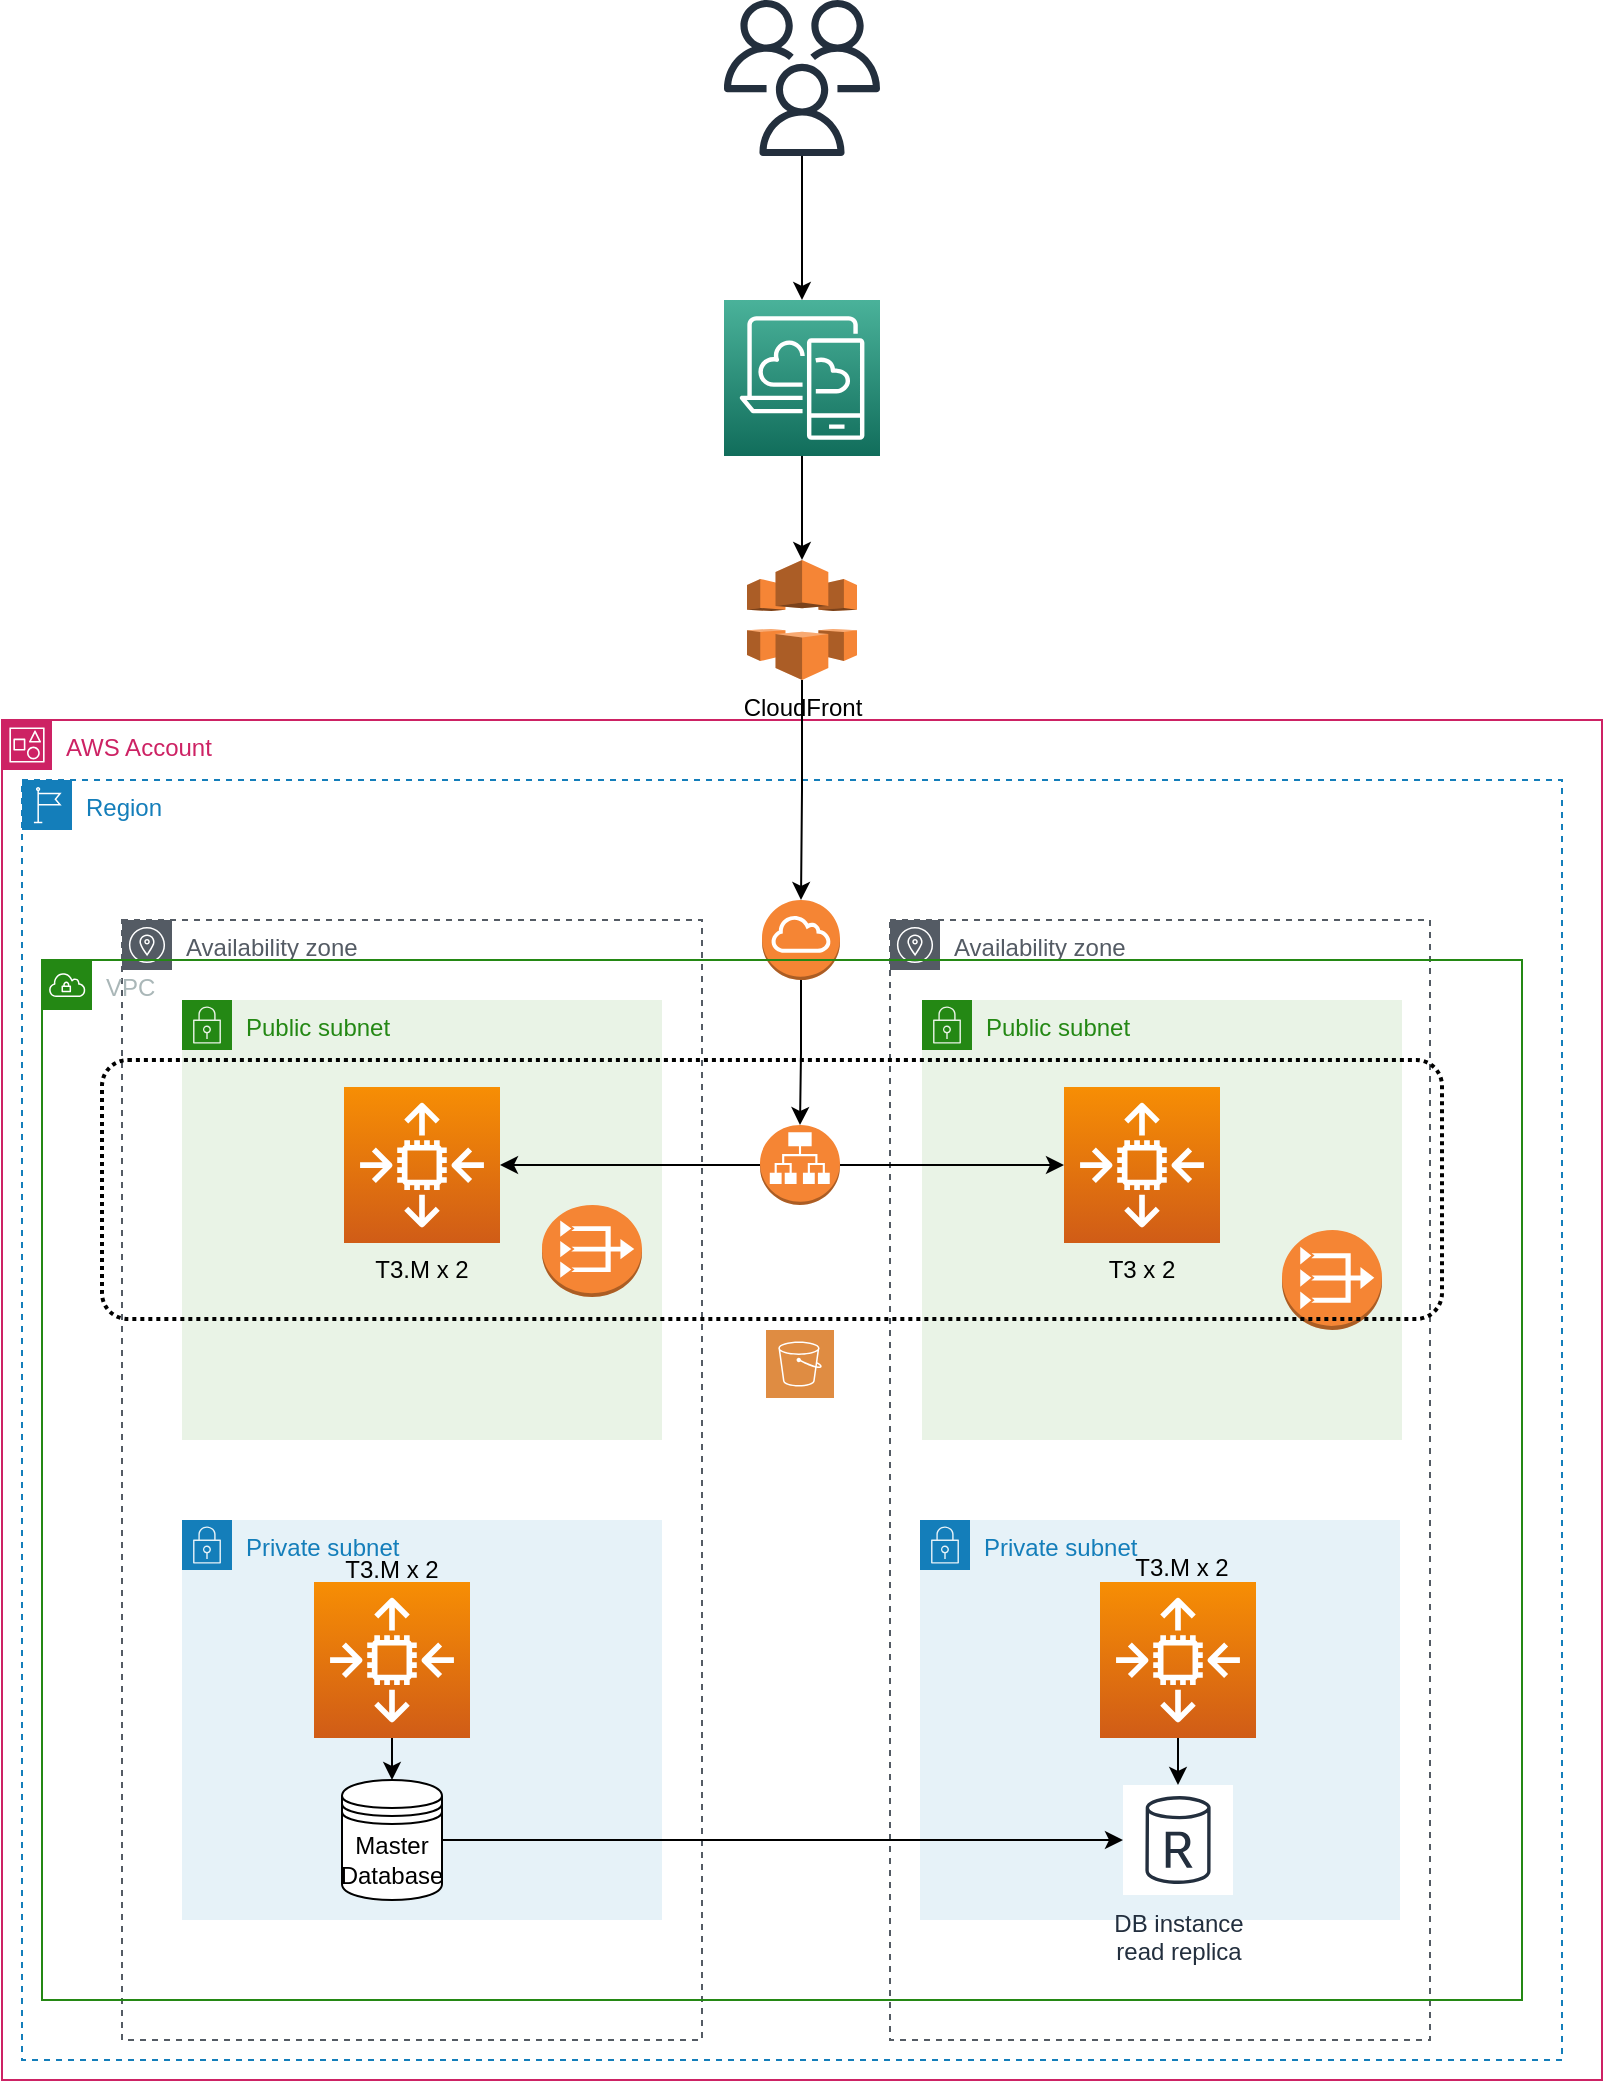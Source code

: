 <mxfile version="20.3.7" type="github">
  <diagram id="apZXv9KYR27fRoOn6EyO" name="Page-1">
    <mxGraphModel dx="1536" dy="1961" grid="1" gridSize="10" guides="1" tooltips="1" connect="1" arrows="1" fold="1" page="1" pageScale="1" pageWidth="850" pageHeight="1100" math="0" shadow="0">
      <root>
        <mxCell id="0" />
        <mxCell id="1" parent="0" />
        <mxCell id="sRFoW2Q1E6vJ9wMTpfTS-27" value="Region" style="points=[[0,0],[0.25,0],[0.5,0],[0.75,0],[1,0],[1,0.25],[1,0.5],[1,0.75],[1,1],[0.75,1],[0.5,1],[0.25,1],[0,1],[0,0.75],[0,0.5],[0,0.25]];outlineConnect=0;gradientColor=none;html=1;whiteSpace=wrap;fontSize=12;fontStyle=0;container=1;pointerEvents=0;collapsible=0;recursiveResize=0;shape=mxgraph.aws4.group;grIcon=mxgraph.aws4.group_region;strokeColor=#147EBA;fillColor=none;verticalAlign=top;align=left;spacingLeft=30;fontColor=#147EBA;dashed=1;" vertex="1" parent="1">
          <mxGeometry x="50" y="110" width="770" height="640" as="geometry" />
        </mxCell>
        <mxCell id="sRFoW2Q1E6vJ9wMTpfTS-7" value="Public subnet" style="points=[[0,0],[0.25,0],[0.5,0],[0.75,0],[1,0],[1,0.25],[1,0.5],[1,0.75],[1,1],[0.75,1],[0.5,1],[0.25,1],[0,1],[0,0.75],[0,0.5],[0,0.25]];outlineConnect=0;gradientColor=none;html=1;whiteSpace=wrap;fontSize=12;fontStyle=0;container=1;pointerEvents=0;collapsible=0;recursiveResize=0;shape=mxgraph.aws4.group;grIcon=mxgraph.aws4.group_security_group;grStroke=0;strokeColor=#248814;fillColor=#E9F3E6;verticalAlign=top;align=left;spacingLeft=30;fontColor=#248814;dashed=0;" vertex="1" parent="sRFoW2Q1E6vJ9wMTpfTS-27">
          <mxGeometry x="450" y="110" width="240" height="220" as="geometry" />
        </mxCell>
        <mxCell id="sRFoW2Q1E6vJ9wMTpfTS-28" value="Private subnet" style="points=[[0,0],[0.25,0],[0.5,0],[0.75,0],[1,0],[1,0.25],[1,0.5],[1,0.75],[1,1],[0.75,1],[0.5,1],[0.25,1],[0,1],[0,0.75],[0,0.5],[0,0.25]];outlineConnect=0;gradientColor=none;html=1;whiteSpace=wrap;fontSize=12;fontStyle=0;container=1;pointerEvents=0;collapsible=0;recursiveResize=0;shape=mxgraph.aws4.group;grIcon=mxgraph.aws4.group_security_group;grStroke=0;strokeColor=#147EBA;fillColor=#E6F2F8;verticalAlign=top;align=left;spacingLeft=30;fontColor=#147EBA;dashed=0;" vertex="1" parent="sRFoW2Q1E6vJ9wMTpfTS-27">
          <mxGeometry x="80" y="370" width="240" height="200" as="geometry" />
        </mxCell>
        <mxCell id="sRFoW2Q1E6vJ9wMTpfTS-2" value="AWS Account" style="points=[[0,0],[0.25,0],[0.5,0],[0.75,0],[1,0],[1,0.25],[1,0.5],[1,0.75],[1,1],[0.75,1],[0.5,1],[0.25,1],[0,1],[0,0.75],[0,0.5],[0,0.25]];outlineConnect=0;gradientColor=none;html=1;whiteSpace=wrap;fontSize=12;fontStyle=0;container=1;pointerEvents=0;collapsible=0;recursiveResize=0;shape=mxgraph.aws4.group;grIcon=mxgraph.aws4.group_account;strokeColor=#CD2264;fillColor=none;verticalAlign=top;align=left;spacingLeft=30;fontColor=#CD2264;dashed=0;" vertex="1" parent="sRFoW2Q1E6vJ9wMTpfTS-27">
          <mxGeometry x="-10" y="-30" width="800" height="680" as="geometry" />
        </mxCell>
        <mxCell id="sRFoW2Q1E6vJ9wMTpfTS-4" value="Availability zone" style="sketch=0;outlineConnect=0;gradientColor=none;html=1;whiteSpace=wrap;fontSize=12;fontStyle=0;shape=mxgraph.aws4.group;grIcon=mxgraph.aws4.group_availability_zone;strokeColor=#545B64;fillColor=none;verticalAlign=top;align=left;spacingLeft=30;fontColor=#545B64;dashed=1;" vertex="1" parent="sRFoW2Q1E6vJ9wMTpfTS-2">
          <mxGeometry x="444" y="100" width="270" height="560" as="geometry" />
        </mxCell>
        <mxCell id="sRFoW2Q1E6vJ9wMTpfTS-8" value="Private subnet" style="points=[[0,0],[0.25,0],[0.5,0],[0.75,0],[1,0],[1,0.25],[1,0.5],[1,0.75],[1,1],[0.75,1],[0.5,1],[0.25,1],[0,1],[0,0.75],[0,0.5],[0,0.25]];outlineConnect=0;gradientColor=none;html=1;whiteSpace=wrap;fontSize=12;fontStyle=0;container=1;pointerEvents=0;collapsible=0;recursiveResize=0;shape=mxgraph.aws4.group;grIcon=mxgraph.aws4.group_security_group;grStroke=0;strokeColor=#147EBA;fillColor=#E6F2F8;verticalAlign=top;align=left;spacingLeft=30;fontColor=#147EBA;dashed=0;" vertex="1" parent="sRFoW2Q1E6vJ9wMTpfTS-2">
          <mxGeometry x="459" y="400" width="240" height="200" as="geometry" />
        </mxCell>
        <mxCell id="sRFoW2Q1E6vJ9wMTpfTS-36" value="" style="sketch=0;points=[[0,0,0],[0.25,0,0],[0.5,0,0],[0.75,0,0],[1,0,0],[0,1,0],[0.25,1,0],[0.5,1,0],[0.75,1,0],[1,1,0],[0,0.25,0],[0,0.5,0],[0,0.75,0],[1,0.25,0],[1,0.5,0],[1,0.75,0]];outlineConnect=0;fontColor=#232F3E;gradientColor=#F78E04;gradientDirection=north;fillColor=#D05C17;strokeColor=#ffffff;dashed=0;verticalLabelPosition=bottom;verticalAlign=top;align=center;html=1;fontSize=12;fontStyle=0;aspect=fixed;shape=mxgraph.aws4.resourceIcon;resIcon=mxgraph.aws4.auto_scaling2;" vertex="1" parent="sRFoW2Q1E6vJ9wMTpfTS-8">
          <mxGeometry x="90" y="31" width="78" height="78" as="geometry" />
        </mxCell>
        <mxCell id="sRFoW2Q1E6vJ9wMTpfTS-20" value="DB instance&#xa;read replica" style="sketch=0;outlineConnect=0;fontColor=#232F3E;gradientColor=none;strokeColor=#232F3E;fillColor=#ffffff;dashed=0;verticalLabelPosition=bottom;verticalAlign=top;align=center;html=1;fontSize=12;fontStyle=0;aspect=fixed;shape=mxgraph.aws4.resourceIcon;resIcon=mxgraph.aws4.db_instance_read_replica;" vertex="1" parent="sRFoW2Q1E6vJ9wMTpfTS-8">
          <mxGeometry x="101.5" y="132.5" width="55" height="55" as="geometry" />
        </mxCell>
        <mxCell id="sRFoW2Q1E6vJ9wMTpfTS-38" value="" style="edgeStyle=orthogonalEdgeStyle;rounded=0;orthogonalLoop=1;jettySize=auto;html=1;" edge="1" parent="sRFoW2Q1E6vJ9wMTpfTS-8" source="sRFoW2Q1E6vJ9wMTpfTS-36" target="sRFoW2Q1E6vJ9wMTpfTS-20">
          <mxGeometry relative="1" as="geometry" />
        </mxCell>
        <mxCell id="sRFoW2Q1E6vJ9wMTpfTS-6" value="Public subnet" style="points=[[0,0],[0.25,0],[0.5,0],[0.75,0],[1,0],[1,0.25],[1,0.5],[1,0.75],[1,1],[0.75,1],[0.5,1],[0.25,1],[0,1],[0,0.75],[0,0.5],[0,0.25]];outlineConnect=0;gradientColor=none;html=1;whiteSpace=wrap;fontSize=12;fontStyle=0;container=1;pointerEvents=0;collapsible=0;recursiveResize=0;shape=mxgraph.aws4.group;grIcon=mxgraph.aws4.group_security_group;grStroke=0;strokeColor=#248814;fillColor=#E9F3E6;verticalAlign=top;align=left;spacingLeft=30;fontColor=#248814;dashed=0;" vertex="1" parent="sRFoW2Q1E6vJ9wMTpfTS-2">
          <mxGeometry x="90" y="140" width="240" height="220" as="geometry" />
        </mxCell>
        <mxCell id="sRFoW2Q1E6vJ9wMTpfTS-33" value="" style="sketch=0;points=[[0,0,0],[0.25,0,0],[0.5,0,0],[0.75,0,0],[1,0,0],[0,1,0],[0.25,1,0],[0.5,1,0],[0.75,1,0],[1,1,0],[0,0.25,0],[0,0.5,0],[0,0.75,0],[1,0.25,0],[1,0.5,0],[1,0.75,0]];outlineConnect=0;fontColor=#232F3E;gradientColor=#F78E04;gradientDirection=north;fillColor=#D05C17;strokeColor=#ffffff;dashed=0;verticalLabelPosition=bottom;verticalAlign=top;align=center;html=1;fontSize=12;fontStyle=0;aspect=fixed;shape=mxgraph.aws4.resourceIcon;resIcon=mxgraph.aws4.auto_scaling2;" vertex="1" parent="sRFoW2Q1E6vJ9wMTpfTS-6">
          <mxGeometry x="81" y="43.5" width="78" height="78" as="geometry" />
        </mxCell>
        <mxCell id="sRFoW2Q1E6vJ9wMTpfTS-3" value="Availability zone" style="sketch=0;outlineConnect=0;gradientColor=none;html=1;whiteSpace=wrap;fontSize=12;fontStyle=0;shape=mxgraph.aws4.group;grIcon=mxgraph.aws4.group_availability_zone;strokeColor=#545B64;fillColor=none;verticalAlign=top;align=left;spacingLeft=30;fontColor=#545B64;dashed=1;" vertex="1" parent="sRFoW2Q1E6vJ9wMTpfTS-2">
          <mxGeometry x="60" y="100" width="290" height="560" as="geometry" />
        </mxCell>
        <mxCell id="sRFoW2Q1E6vJ9wMTpfTS-26" value="" style="edgeStyle=orthogonalEdgeStyle;rounded=0;orthogonalLoop=1;jettySize=auto;html=1;" edge="1" parent="sRFoW2Q1E6vJ9wMTpfTS-2" source="sRFoW2Q1E6vJ9wMTpfTS-19" target="sRFoW2Q1E6vJ9wMTpfTS-20">
          <mxGeometry relative="1" as="geometry" />
        </mxCell>
        <mxCell id="sRFoW2Q1E6vJ9wMTpfTS-19" value="Master&lt;br&gt;Database" style="shape=datastore;whiteSpace=wrap;html=1;" vertex="1" parent="sRFoW2Q1E6vJ9wMTpfTS-2">
          <mxGeometry x="170" y="530" width="50" height="60" as="geometry" />
        </mxCell>
        <mxCell id="sRFoW2Q1E6vJ9wMTpfTS-37" value="" style="edgeStyle=orthogonalEdgeStyle;rounded=0;orthogonalLoop=1;jettySize=auto;html=1;" edge="1" parent="sRFoW2Q1E6vJ9wMTpfTS-2" source="sRFoW2Q1E6vJ9wMTpfTS-35" target="sRFoW2Q1E6vJ9wMTpfTS-19">
          <mxGeometry relative="1" as="geometry" />
        </mxCell>
        <mxCell id="sRFoW2Q1E6vJ9wMTpfTS-34" value="" style="sketch=0;points=[[0,0,0],[0.25,0,0],[0.5,0,0],[0.75,0,0],[1,0,0],[0,1,0],[0.25,1,0],[0.5,1,0],[0.75,1,0],[1,1,0],[0,0.25,0],[0,0.5,0],[0,0.75,0],[1,0.25,0],[1,0.5,0],[1,0.75,0]];outlineConnect=0;fontColor=#232F3E;gradientColor=#F78E04;gradientDirection=north;fillColor=#D05C17;strokeColor=#ffffff;dashed=0;verticalLabelPosition=bottom;verticalAlign=top;align=center;html=1;fontSize=12;fontStyle=0;aspect=fixed;shape=mxgraph.aws4.resourceIcon;resIcon=mxgraph.aws4.auto_scaling2;" vertex="1" parent="sRFoW2Q1E6vJ9wMTpfTS-2">
          <mxGeometry x="531" y="183.5" width="78" height="78" as="geometry" />
        </mxCell>
        <mxCell id="sRFoW2Q1E6vJ9wMTpfTS-11" value="" style="outlineConnect=0;dashed=0;verticalLabelPosition=bottom;verticalAlign=top;align=center;html=1;shape=mxgraph.aws3.vpc_nat_gateway;fillColor=#F58534;gradientColor=none;" vertex="1" parent="sRFoW2Q1E6vJ9wMTpfTS-2">
          <mxGeometry x="270" y="242.5" width="50" height="46" as="geometry" />
        </mxCell>
        <mxCell id="sRFoW2Q1E6vJ9wMTpfTS-35" value="" style="sketch=0;points=[[0,0,0],[0.25,0,0],[0.5,0,0],[0.75,0,0],[1,0,0],[0,1,0],[0.25,1,0],[0.5,1,0],[0.75,1,0],[1,1,0],[0,0.25,0],[0,0.5,0],[0,0.75,0],[1,0.25,0],[1,0.5,0],[1,0.75,0]];outlineConnect=0;fontColor=#232F3E;gradientColor=#F78E04;gradientDirection=north;fillColor=#D05C17;strokeColor=#ffffff;dashed=0;verticalLabelPosition=bottom;verticalAlign=top;align=center;html=1;fontSize=12;fontStyle=0;aspect=fixed;shape=mxgraph.aws4.resourceIcon;resIcon=mxgraph.aws4.auto_scaling2;" vertex="1" parent="sRFoW2Q1E6vJ9wMTpfTS-2">
          <mxGeometry x="156" y="431" width="78" height="78" as="geometry" />
        </mxCell>
        <mxCell id="sRFoW2Q1E6vJ9wMTpfTS-21" value="" style="outlineConnect=0;dashed=0;verticalLabelPosition=bottom;verticalAlign=top;align=center;html=1;shape=mxgraph.aws3.application_load_balancer;fillColor=#F58534;gradientColor=none;" vertex="1" parent="sRFoW2Q1E6vJ9wMTpfTS-2">
          <mxGeometry x="379" y="202.5" width="40" height="40" as="geometry" />
        </mxCell>
        <mxCell id="sRFoW2Q1E6vJ9wMTpfTS-24" value="" style="edgeStyle=orthogonalEdgeStyle;rounded=0;orthogonalLoop=1;jettySize=auto;html=1;entryX=0;entryY=0.5;entryDx=0;entryDy=0;entryPerimeter=0;" edge="1" parent="sRFoW2Q1E6vJ9wMTpfTS-2" source="sRFoW2Q1E6vJ9wMTpfTS-21" target="sRFoW2Q1E6vJ9wMTpfTS-34">
          <mxGeometry relative="1" as="geometry" />
        </mxCell>
        <mxCell id="sRFoW2Q1E6vJ9wMTpfTS-25" value="" style="edgeStyle=orthogonalEdgeStyle;rounded=0;orthogonalLoop=1;jettySize=auto;html=1;entryX=1;entryY=0.5;entryDx=0;entryDy=0;entryPerimeter=0;" edge="1" parent="sRFoW2Q1E6vJ9wMTpfTS-2" source="sRFoW2Q1E6vJ9wMTpfTS-21" target="sRFoW2Q1E6vJ9wMTpfTS-33">
          <mxGeometry relative="1" as="geometry">
            <mxPoint x="240" y="223" as="targetPoint" />
            <Array as="points">
              <mxPoint x="360" y="222" />
              <mxPoint x="360" y="222" />
            </Array>
          </mxGeometry>
        </mxCell>
        <mxCell id="sRFoW2Q1E6vJ9wMTpfTS-14" value="" style="sketch=0;pointerEvents=1;shadow=0;dashed=0;html=1;strokeColor=none;fillColor=#DF8C42;labelPosition=center;verticalLabelPosition=bottom;verticalAlign=top;align=center;outlineConnect=0;shape=mxgraph.veeam2.aws_s3;" vertex="1" parent="sRFoW2Q1E6vJ9wMTpfTS-2">
          <mxGeometry x="382" y="305" width="34" height="34" as="geometry" />
        </mxCell>
        <mxCell id="sRFoW2Q1E6vJ9wMTpfTS-45" value="" style="outlineConnect=0;dashed=0;verticalLabelPosition=bottom;verticalAlign=top;align=center;html=1;shape=mxgraph.aws3.vpc_nat_gateway;fillColor=#F58534;gradientColor=none;" vertex="1" parent="sRFoW2Q1E6vJ9wMTpfTS-2">
          <mxGeometry x="640" y="255" width="50" height="50" as="geometry" />
        </mxCell>
        <mxCell id="sRFoW2Q1E6vJ9wMTpfTS-50" value="T3.M x 2" style="text;html=1;strokeColor=none;fillColor=none;align=center;verticalAlign=middle;whiteSpace=wrap;rounded=0;" vertex="1" parent="sRFoW2Q1E6vJ9wMTpfTS-2">
          <mxGeometry x="165" y="410" width="60" height="30" as="geometry" />
        </mxCell>
        <mxCell id="sRFoW2Q1E6vJ9wMTpfTS-51" value="T3.M x 2" style="text;html=1;strokeColor=none;fillColor=none;align=center;verticalAlign=middle;whiteSpace=wrap;rounded=0;" vertex="1" parent="sRFoW2Q1E6vJ9wMTpfTS-2">
          <mxGeometry x="560" y="409" width="60" height="30" as="geometry" />
        </mxCell>
        <mxCell id="sRFoW2Q1E6vJ9wMTpfTS-42" value="" style="outlineConnect=0;dashed=0;verticalLabelPosition=bottom;verticalAlign=top;align=center;html=1;shape=mxgraph.aws3.internet_gateway;fillColor=#F58534;gradientColor=none;" vertex="1" parent="sRFoW2Q1E6vJ9wMTpfTS-2">
          <mxGeometry x="380" y="90" width="39" height="40" as="geometry" />
        </mxCell>
        <mxCell id="sRFoW2Q1E6vJ9wMTpfTS-44" value="" style="edgeStyle=orthogonalEdgeStyle;rounded=0;orthogonalLoop=1;jettySize=auto;html=1;" edge="1" parent="sRFoW2Q1E6vJ9wMTpfTS-2" source="sRFoW2Q1E6vJ9wMTpfTS-42" target="sRFoW2Q1E6vJ9wMTpfTS-21">
          <mxGeometry relative="1" as="geometry" />
        </mxCell>
        <mxCell id="sRFoW2Q1E6vJ9wMTpfTS-1" value="VPC" style="points=[[0,0],[0.25,0],[0.5,0],[0.75,0],[1,0],[1,0.25],[1,0.5],[1,0.75],[1,1],[0.75,1],[0.5,1],[0.25,1],[0,1],[0,0.75],[0,0.5],[0,0.25]];outlineConnect=0;gradientColor=none;html=1;whiteSpace=wrap;fontSize=12;fontStyle=0;container=1;pointerEvents=0;collapsible=0;recursiveResize=0;shape=mxgraph.aws4.group;grIcon=mxgraph.aws4.group_vpc;strokeColor=#248814;fillColor=none;verticalAlign=top;align=left;spacingLeft=30;fontColor=#AAB7B8;dashed=0;" vertex="1" parent="1">
          <mxGeometry x="60" y="200" width="740" height="520" as="geometry" />
        </mxCell>
        <mxCell id="sRFoW2Q1E6vJ9wMTpfTS-43" value="" style="edgeStyle=orthogonalEdgeStyle;rounded=0;orthogonalLoop=1;jettySize=auto;html=1;" edge="1" parent="1" source="sRFoW2Q1E6vJ9wMTpfTS-39" target="sRFoW2Q1E6vJ9wMTpfTS-42">
          <mxGeometry relative="1" as="geometry" />
        </mxCell>
        <mxCell id="sRFoW2Q1E6vJ9wMTpfTS-39" value="CloudFront&lt;br&gt;" style="outlineConnect=0;dashed=0;verticalLabelPosition=bottom;verticalAlign=top;align=center;html=1;shape=mxgraph.aws3.cloudfront;fillColor=#F58536;gradientColor=none;" vertex="1" parent="1">
          <mxGeometry x="412.5" width="55" height="60" as="geometry" />
        </mxCell>
        <mxCell id="sRFoW2Q1E6vJ9wMTpfTS-41" value="" style="edgeStyle=orthogonalEdgeStyle;rounded=0;orthogonalLoop=1;jettySize=auto;html=1;entryX=0.5;entryY=0;entryDx=0;entryDy=0;entryPerimeter=0;" edge="1" parent="1" source="sRFoW2Q1E6vJ9wMTpfTS-40" target="sRFoW2Q1E6vJ9wMTpfTS-52">
          <mxGeometry relative="1" as="geometry" />
        </mxCell>
        <mxCell id="sRFoW2Q1E6vJ9wMTpfTS-47" value="" style="rounded=1;arcSize=10;dashed=1;fillColor=none;gradientColor=none;dashPattern=1 1;strokeWidth=2;" vertex="1" parent="1">
          <mxGeometry x="90" y="250" width="670" height="129.5" as="geometry" />
        </mxCell>
        <mxCell id="sRFoW2Q1E6vJ9wMTpfTS-40" value="" style="sketch=0;outlineConnect=0;fontColor=#232F3E;gradientColor=none;fillColor=#232F3D;strokeColor=none;dashed=0;verticalLabelPosition=bottom;verticalAlign=top;align=center;html=1;fontSize=12;fontStyle=0;aspect=fixed;pointerEvents=1;shape=mxgraph.aws4.users;" vertex="1" parent="1">
          <mxGeometry x="401" y="-280" width="78" height="78" as="geometry" />
        </mxCell>
        <mxCell id="sRFoW2Q1E6vJ9wMTpfTS-48" value="T3.M x 2" style="text;html=1;strokeColor=none;fillColor=none;align=center;verticalAlign=middle;whiteSpace=wrap;rounded=0;" vertex="1" parent="1">
          <mxGeometry x="220" y="340" width="60" height="30" as="geometry" />
        </mxCell>
        <mxCell id="sRFoW2Q1E6vJ9wMTpfTS-49" value="T3 x 2" style="text;html=1;strokeColor=none;fillColor=none;align=center;verticalAlign=middle;whiteSpace=wrap;rounded=0;" vertex="1" parent="1">
          <mxGeometry x="580" y="340" width="60" height="30" as="geometry" />
        </mxCell>
        <mxCell id="sRFoW2Q1E6vJ9wMTpfTS-53" value="" style="edgeStyle=orthogonalEdgeStyle;rounded=0;orthogonalLoop=1;jettySize=auto;html=1;" edge="1" parent="1" source="sRFoW2Q1E6vJ9wMTpfTS-52" target="sRFoW2Q1E6vJ9wMTpfTS-39">
          <mxGeometry relative="1" as="geometry" />
        </mxCell>
        <mxCell id="sRFoW2Q1E6vJ9wMTpfTS-52" value="" style="sketch=0;points=[[0,0,0],[0.25,0,0],[0.5,0,0],[0.75,0,0],[1,0,0],[0,1,0],[0.25,1,0],[0.5,1,0],[0.75,1,0],[1,1,0],[0,0.25,0],[0,0.5,0],[0,0.75,0],[1,0.25,0],[1,0.5,0],[1,0.75,0]];outlineConnect=0;fontColor=#232F3E;gradientColor=#4AB29A;gradientDirection=north;fillColor=#116D5B;strokeColor=#ffffff;dashed=0;verticalLabelPosition=bottom;verticalAlign=top;align=center;html=1;fontSize=12;fontStyle=0;aspect=fixed;shape=mxgraph.aws4.resourceIcon;resIcon=mxgraph.aws4.desktop_and_app_streaming;" vertex="1" parent="1">
          <mxGeometry x="401" y="-130" width="78" height="78" as="geometry" />
        </mxCell>
      </root>
    </mxGraphModel>
  </diagram>
</mxfile>
